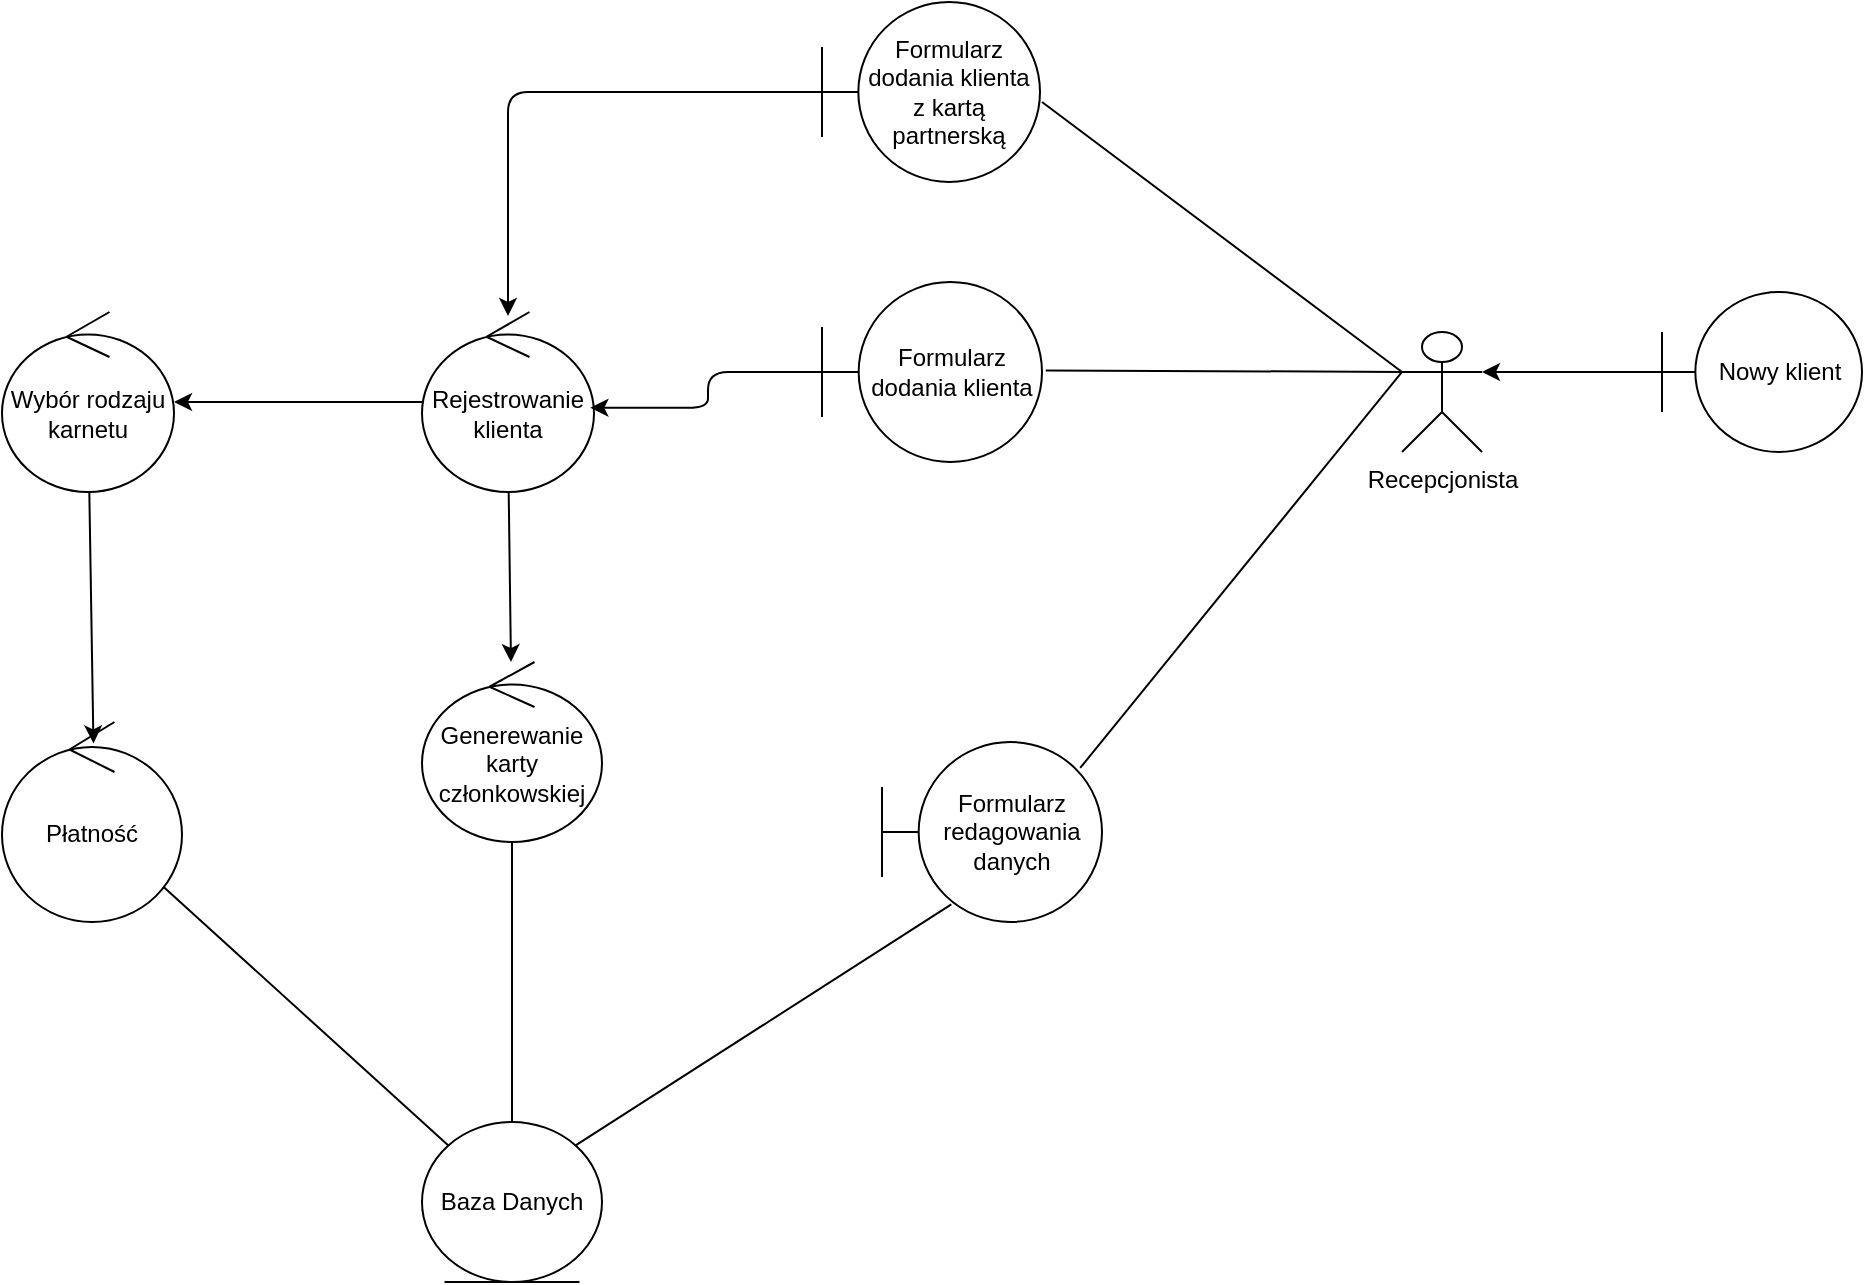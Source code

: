 <mxfile>
    <diagram id="Qxzz1tlQrPEmq97wb1e-" name="Strona-1">
        <mxGraphModel dx="980" dy="663" grid="1" gridSize="10" guides="1" tooltips="1" connect="1" arrows="1" fold="1" page="1" pageScale="1" pageWidth="827" pageHeight="1169" math="0" shadow="0">
            <root>
                <mxCell id="0"/>
                <mxCell id="1" parent="0"/>
                <mxCell id="2" value="Recepcjonista" style="shape=umlActor;verticalLabelPosition=bottom;verticalAlign=top;html=1;" parent="1" vertex="1">
                    <mxGeometry x="750" y="225" width="40" height="60" as="geometry"/>
                </mxCell>
                <mxCell id="4" value="Formularz dodania klienta" style="shape=umlBoundary;whiteSpace=wrap;html=1;" parent="1" vertex="1">
                    <mxGeometry x="460" y="200" width="110" height="90" as="geometry"/>
                </mxCell>
                <mxCell id="13" value="" style="edgeStyle=none;html=1;" parent="1" source="5" target="12" edge="1">
                    <mxGeometry relative="1" as="geometry"/>
                </mxCell>
                <mxCell id="28" style="edgeStyle=none;html=1;" parent="1" source="5" target="25" edge="1">
                    <mxGeometry relative="1" as="geometry"/>
                </mxCell>
                <mxCell id="5" value="Rejestrowanie&lt;div&gt;klienta&lt;/div&gt;" style="ellipse;shape=umlControl;whiteSpace=wrap;html=1;" parent="1" vertex="1">
                    <mxGeometry x="260" y="215" width="86" height="90" as="geometry"/>
                </mxCell>
                <mxCell id="6" value="Baza Danych" style="ellipse;shape=umlEntity;whiteSpace=wrap;html=1;" parent="1" vertex="1">
                    <mxGeometry x="260" y="620" width="90" height="80" as="geometry"/>
                </mxCell>
                <mxCell id="12" value="Wybór rodzaju karnetu" style="ellipse;shape=umlControl;whiteSpace=wrap;html=1;" parent="1" vertex="1">
                    <mxGeometry x="50" y="215" width="86" height="90" as="geometry"/>
                </mxCell>
                <mxCell id="17" value="Formularz dodania klienta z kartą partnerską" style="shape=umlBoundary;whiteSpace=wrap;html=1;" parent="1" vertex="1">
                    <mxGeometry x="460" y="60" width="109" height="90" as="geometry"/>
                </mxCell>
                <mxCell id="21" value="" style="endArrow=none;html=1;entryX=0;entryY=0.333;entryDx=0;entryDy=0;entryPerimeter=0;exitX=1.017;exitY=0.491;exitDx=0;exitDy=0;exitPerimeter=0;" parent="1" source="4" target="2" edge="1">
                    <mxGeometry width="50" height="50" relative="1" as="geometry">
                        <mxPoint x="569" y="230" as="sourcePoint"/>
                        <mxPoint x="619" y="180" as="targetPoint"/>
                    </mxGeometry>
                </mxCell>
                <mxCell id="22" value="" style="endArrow=none;html=1;entryX=0;entryY=0.333;entryDx=0;entryDy=0;entryPerimeter=0;" parent="1" target="2" edge="1">
                    <mxGeometry width="50" height="50" relative="1" as="geometry">
                        <mxPoint x="570" y="110" as="sourcePoint"/>
                        <mxPoint x="650" y="140" as="targetPoint"/>
                    </mxGeometry>
                </mxCell>
                <mxCell id="23" style="edgeStyle=orthogonalEdgeStyle;html=1;entryX=0.979;entryY=0.532;entryDx=0;entryDy=0;entryPerimeter=0;" parent="1" source="4" target="5" edge="1">
                    <mxGeometry relative="1" as="geometry"/>
                </mxCell>
                <mxCell id="24" style="edgeStyle=orthogonalEdgeStyle;html=1;entryX=0.5;entryY=0.022;entryDx=0;entryDy=0;entryPerimeter=0;" parent="1" source="17" target="5" edge="1">
                    <mxGeometry relative="1" as="geometry"/>
                </mxCell>
                <mxCell id="38" style="edgeStyle=none;html=1;entryX=0.5;entryY=0;entryDx=0;entryDy=0;endArrow=none;endFill=0;" parent="1" source="25" target="6" edge="1">
                    <mxGeometry relative="1" as="geometry"/>
                </mxCell>
                <mxCell id="25" value="Generewanie&lt;div&gt;karty członkowskiej&lt;/div&gt;" style="ellipse;shape=umlControl;whiteSpace=wrap;html=1;" parent="1" vertex="1">
                    <mxGeometry x="260" y="390" width="90" height="90" as="geometry"/>
                </mxCell>
                <mxCell id="39" style="edgeStyle=none;html=1;entryX=1;entryY=0;entryDx=0;entryDy=0;exitX=0.315;exitY=0.902;exitDx=0;exitDy=0;exitPerimeter=0;endArrow=none;endFill=0;" parent="1" source="31" target="6" edge="1">
                    <mxGeometry relative="1" as="geometry"/>
                </mxCell>
                <mxCell id="31" value="Formularz redagowania danych" style="shape=umlBoundary;whiteSpace=wrap;html=1;" parent="1" vertex="1">
                    <mxGeometry x="490" y="430" width="110" height="90" as="geometry"/>
                </mxCell>
                <mxCell id="33" value="" style="endArrow=none;html=1;entryX=0;entryY=0.333;entryDx=0;entryDy=0;entryPerimeter=0;exitX=0.901;exitY=0.144;exitDx=0;exitDy=0;exitPerimeter=0;" parent="1" source="31" target="2" edge="1">
                    <mxGeometry width="50" height="50" relative="1" as="geometry">
                        <mxPoint x="340" y="320" as="sourcePoint"/>
                        <mxPoint x="390" y="270" as="targetPoint"/>
                    </mxGeometry>
                </mxCell>
                <mxCell id="37" style="edgeStyle=none;html=1;entryX=0;entryY=0;entryDx=0;entryDy=0;endArrow=none;endFill=0;" parent="1" source="35" target="6" edge="1">
                    <mxGeometry relative="1" as="geometry"/>
                </mxCell>
                <mxCell id="35" value="Płatność" style="ellipse;shape=umlControl;whiteSpace=wrap;html=1;" parent="1" vertex="1">
                    <mxGeometry x="50" y="420" width="90" height="100" as="geometry"/>
                </mxCell>
                <mxCell id="36" style="edgeStyle=none;html=1;entryX=0.508;entryY=0.107;entryDx=0;entryDy=0;entryPerimeter=0;" parent="1" source="12" target="35" edge="1">
                    <mxGeometry relative="1" as="geometry"/>
                </mxCell>
                <mxCell id="40" value="Nowy klient" style="shape=umlBoundary;whiteSpace=wrap;html=1;" parent="1" vertex="1">
                    <mxGeometry x="880" y="205" width="100" height="80" as="geometry"/>
                </mxCell>
                <mxCell id="41" style="edgeStyle=none;html=1;entryX=1;entryY=0.333;entryDx=0;entryDy=0;entryPerimeter=0;" parent="1" source="40" target="2" edge="1">
                    <mxGeometry relative="1" as="geometry"/>
                </mxCell>
            </root>
        </mxGraphModel>
    </diagram>
</mxfile>